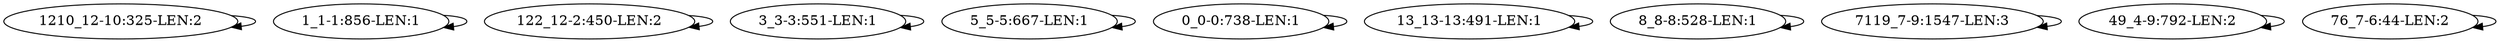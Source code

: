 digraph G {
    "1210_12-10:325-LEN:2" -> "1210_12-10:325-LEN:2";
    "1_1-1:856-LEN:1" -> "1_1-1:856-LEN:1";
    "122_12-2:450-LEN:2" -> "122_12-2:450-LEN:2";
    "3_3-3:551-LEN:1" -> "3_3-3:551-LEN:1";
    "5_5-5:667-LEN:1" -> "5_5-5:667-LEN:1";
    "0_0-0:738-LEN:1" -> "0_0-0:738-LEN:1";
    "13_13-13:491-LEN:1" -> "13_13-13:491-LEN:1";
    "8_8-8:528-LEN:1" -> "8_8-8:528-LEN:1";
    "7119_7-9:1547-LEN:3" -> "7119_7-9:1547-LEN:3";
    "49_4-9:792-LEN:2" -> "49_4-9:792-LEN:2";
    "76_7-6:44-LEN:2" -> "76_7-6:44-LEN:2";
}
